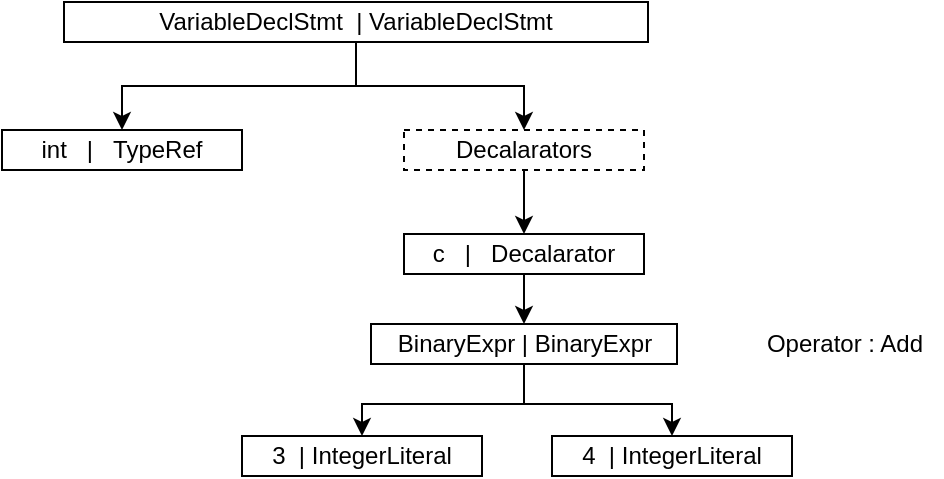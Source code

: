 <mxfile version="14.5.3" type="device"><diagram id="IAnUxYmqLwmhyFft2VT_" name="Page-1"><mxGraphModel dx="1422" dy="705" grid="0" gridSize="10" guides="1" tooltips="1" connect="1" arrows="1" fold="1" page="1" pageScale="1" pageWidth="827" pageHeight="1169" math="0" shadow="0"><root><mxCell id="0"/><mxCell id="1" parent="0"/><mxCell id="6M-Pgd1m5Gn2rvTiEPgP-3" style="edgeStyle=orthogonalEdgeStyle;rounded=0;orthogonalLoop=1;jettySize=auto;html=1;exitX=0.5;exitY=1;exitDx=0;exitDy=0;entryX=0.5;entryY=0;entryDx=0;entryDy=0;" edge="1" parent="1" source="6M-Pgd1m5Gn2rvTiEPgP-1" target="6M-Pgd1m5Gn2rvTiEPgP-2"><mxGeometry relative="1" as="geometry"/></mxCell><mxCell id="6M-Pgd1m5Gn2rvTiEPgP-6" style="edgeStyle=orthogonalEdgeStyle;rounded=0;orthogonalLoop=1;jettySize=auto;html=1;exitX=0.5;exitY=1;exitDx=0;exitDy=0;entryX=0.5;entryY=0;entryDx=0;entryDy=0;" edge="1" parent="1" source="6M-Pgd1m5Gn2rvTiEPgP-1" target="6M-Pgd1m5Gn2rvTiEPgP-4"><mxGeometry relative="1" as="geometry"/></mxCell><mxCell id="6M-Pgd1m5Gn2rvTiEPgP-1" value="VariableDeclStmt&amp;nbsp; | VariableDeclStmt" style="rounded=0;whiteSpace=wrap;html=1;" vertex="1" parent="1"><mxGeometry x="251" y="67" width="292" height="20" as="geometry"/></mxCell><mxCell id="6M-Pgd1m5Gn2rvTiEPgP-2" value="int&amp;nbsp; &amp;nbsp;|&amp;nbsp; &amp;nbsp;TypeRef" style="rounded=0;whiteSpace=wrap;html=1;" vertex="1" parent="1"><mxGeometry x="220" y="131" width="120" height="20" as="geometry"/></mxCell><mxCell id="6M-Pgd1m5Gn2rvTiEPgP-7" style="edgeStyle=orthogonalEdgeStyle;rounded=0;orthogonalLoop=1;jettySize=auto;html=1;exitX=0.5;exitY=1;exitDx=0;exitDy=0;entryX=0.5;entryY=0;entryDx=0;entryDy=0;" edge="1" parent="1" source="6M-Pgd1m5Gn2rvTiEPgP-4" target="6M-Pgd1m5Gn2rvTiEPgP-5"><mxGeometry relative="1" as="geometry"/></mxCell><mxCell id="6M-Pgd1m5Gn2rvTiEPgP-4" value="Decalarators" style="rounded=0;whiteSpace=wrap;html=1;dashed=1;" vertex="1" parent="1"><mxGeometry x="421" y="131" width="120" height="20" as="geometry"/></mxCell><mxCell id="6M-Pgd1m5Gn2rvTiEPgP-9" style="edgeStyle=orthogonalEdgeStyle;rounded=0;orthogonalLoop=1;jettySize=auto;html=1;exitX=0.5;exitY=1;exitDx=0;exitDy=0;entryX=0.5;entryY=0;entryDx=0;entryDy=0;" edge="1" parent="1" source="6M-Pgd1m5Gn2rvTiEPgP-5" target="6M-Pgd1m5Gn2rvTiEPgP-8"><mxGeometry relative="1" as="geometry"/></mxCell><mxCell id="6M-Pgd1m5Gn2rvTiEPgP-5" value="c&amp;nbsp; &amp;nbsp;|&amp;nbsp; &amp;nbsp;Decalarator" style="rounded=0;whiteSpace=wrap;html=1;" vertex="1" parent="1"><mxGeometry x="421" y="183" width="120" height="20" as="geometry"/></mxCell><mxCell id="6M-Pgd1m5Gn2rvTiEPgP-12" style="edgeStyle=orthogonalEdgeStyle;rounded=0;orthogonalLoop=1;jettySize=auto;html=1;exitX=0.5;exitY=1;exitDx=0;exitDy=0;entryX=0.5;entryY=0;entryDx=0;entryDy=0;" edge="1" parent="1" source="6M-Pgd1m5Gn2rvTiEPgP-8" target="6M-Pgd1m5Gn2rvTiEPgP-10"><mxGeometry relative="1" as="geometry"/></mxCell><mxCell id="6M-Pgd1m5Gn2rvTiEPgP-13" style="edgeStyle=orthogonalEdgeStyle;rounded=0;orthogonalLoop=1;jettySize=auto;html=1;exitX=0.5;exitY=1;exitDx=0;exitDy=0;entryX=0.5;entryY=0;entryDx=0;entryDy=0;" edge="1" parent="1" source="6M-Pgd1m5Gn2rvTiEPgP-8" target="6M-Pgd1m5Gn2rvTiEPgP-11"><mxGeometry relative="1" as="geometry"/></mxCell><mxCell id="6M-Pgd1m5Gn2rvTiEPgP-8" value="BinaryExpr | BinaryExpr" style="rounded=0;whiteSpace=wrap;html=1;" vertex="1" parent="1"><mxGeometry x="404.5" y="228" width="153" height="20" as="geometry"/></mxCell><mxCell id="6M-Pgd1m5Gn2rvTiEPgP-10" value="3&amp;nbsp; | IntegerLiteral" style="rounded=0;whiteSpace=wrap;html=1;" vertex="1" parent="1"><mxGeometry x="340" y="284" width="120" height="20" as="geometry"/></mxCell><mxCell id="6M-Pgd1m5Gn2rvTiEPgP-11" value="4&amp;nbsp; | IntegerLiteral" style="rounded=0;whiteSpace=wrap;html=1;" vertex="1" parent="1"><mxGeometry x="495" y="284" width="120" height="20" as="geometry"/></mxCell><mxCell id="6M-Pgd1m5Gn2rvTiEPgP-14" value="Operator : Add" style="text;html=1;strokeColor=none;fillColor=none;align=center;verticalAlign=middle;whiteSpace=wrap;rounded=0;" vertex="1" parent="1"><mxGeometry x="593" y="228" width="97" height="20" as="geometry"/></mxCell></root></mxGraphModel></diagram></mxfile>